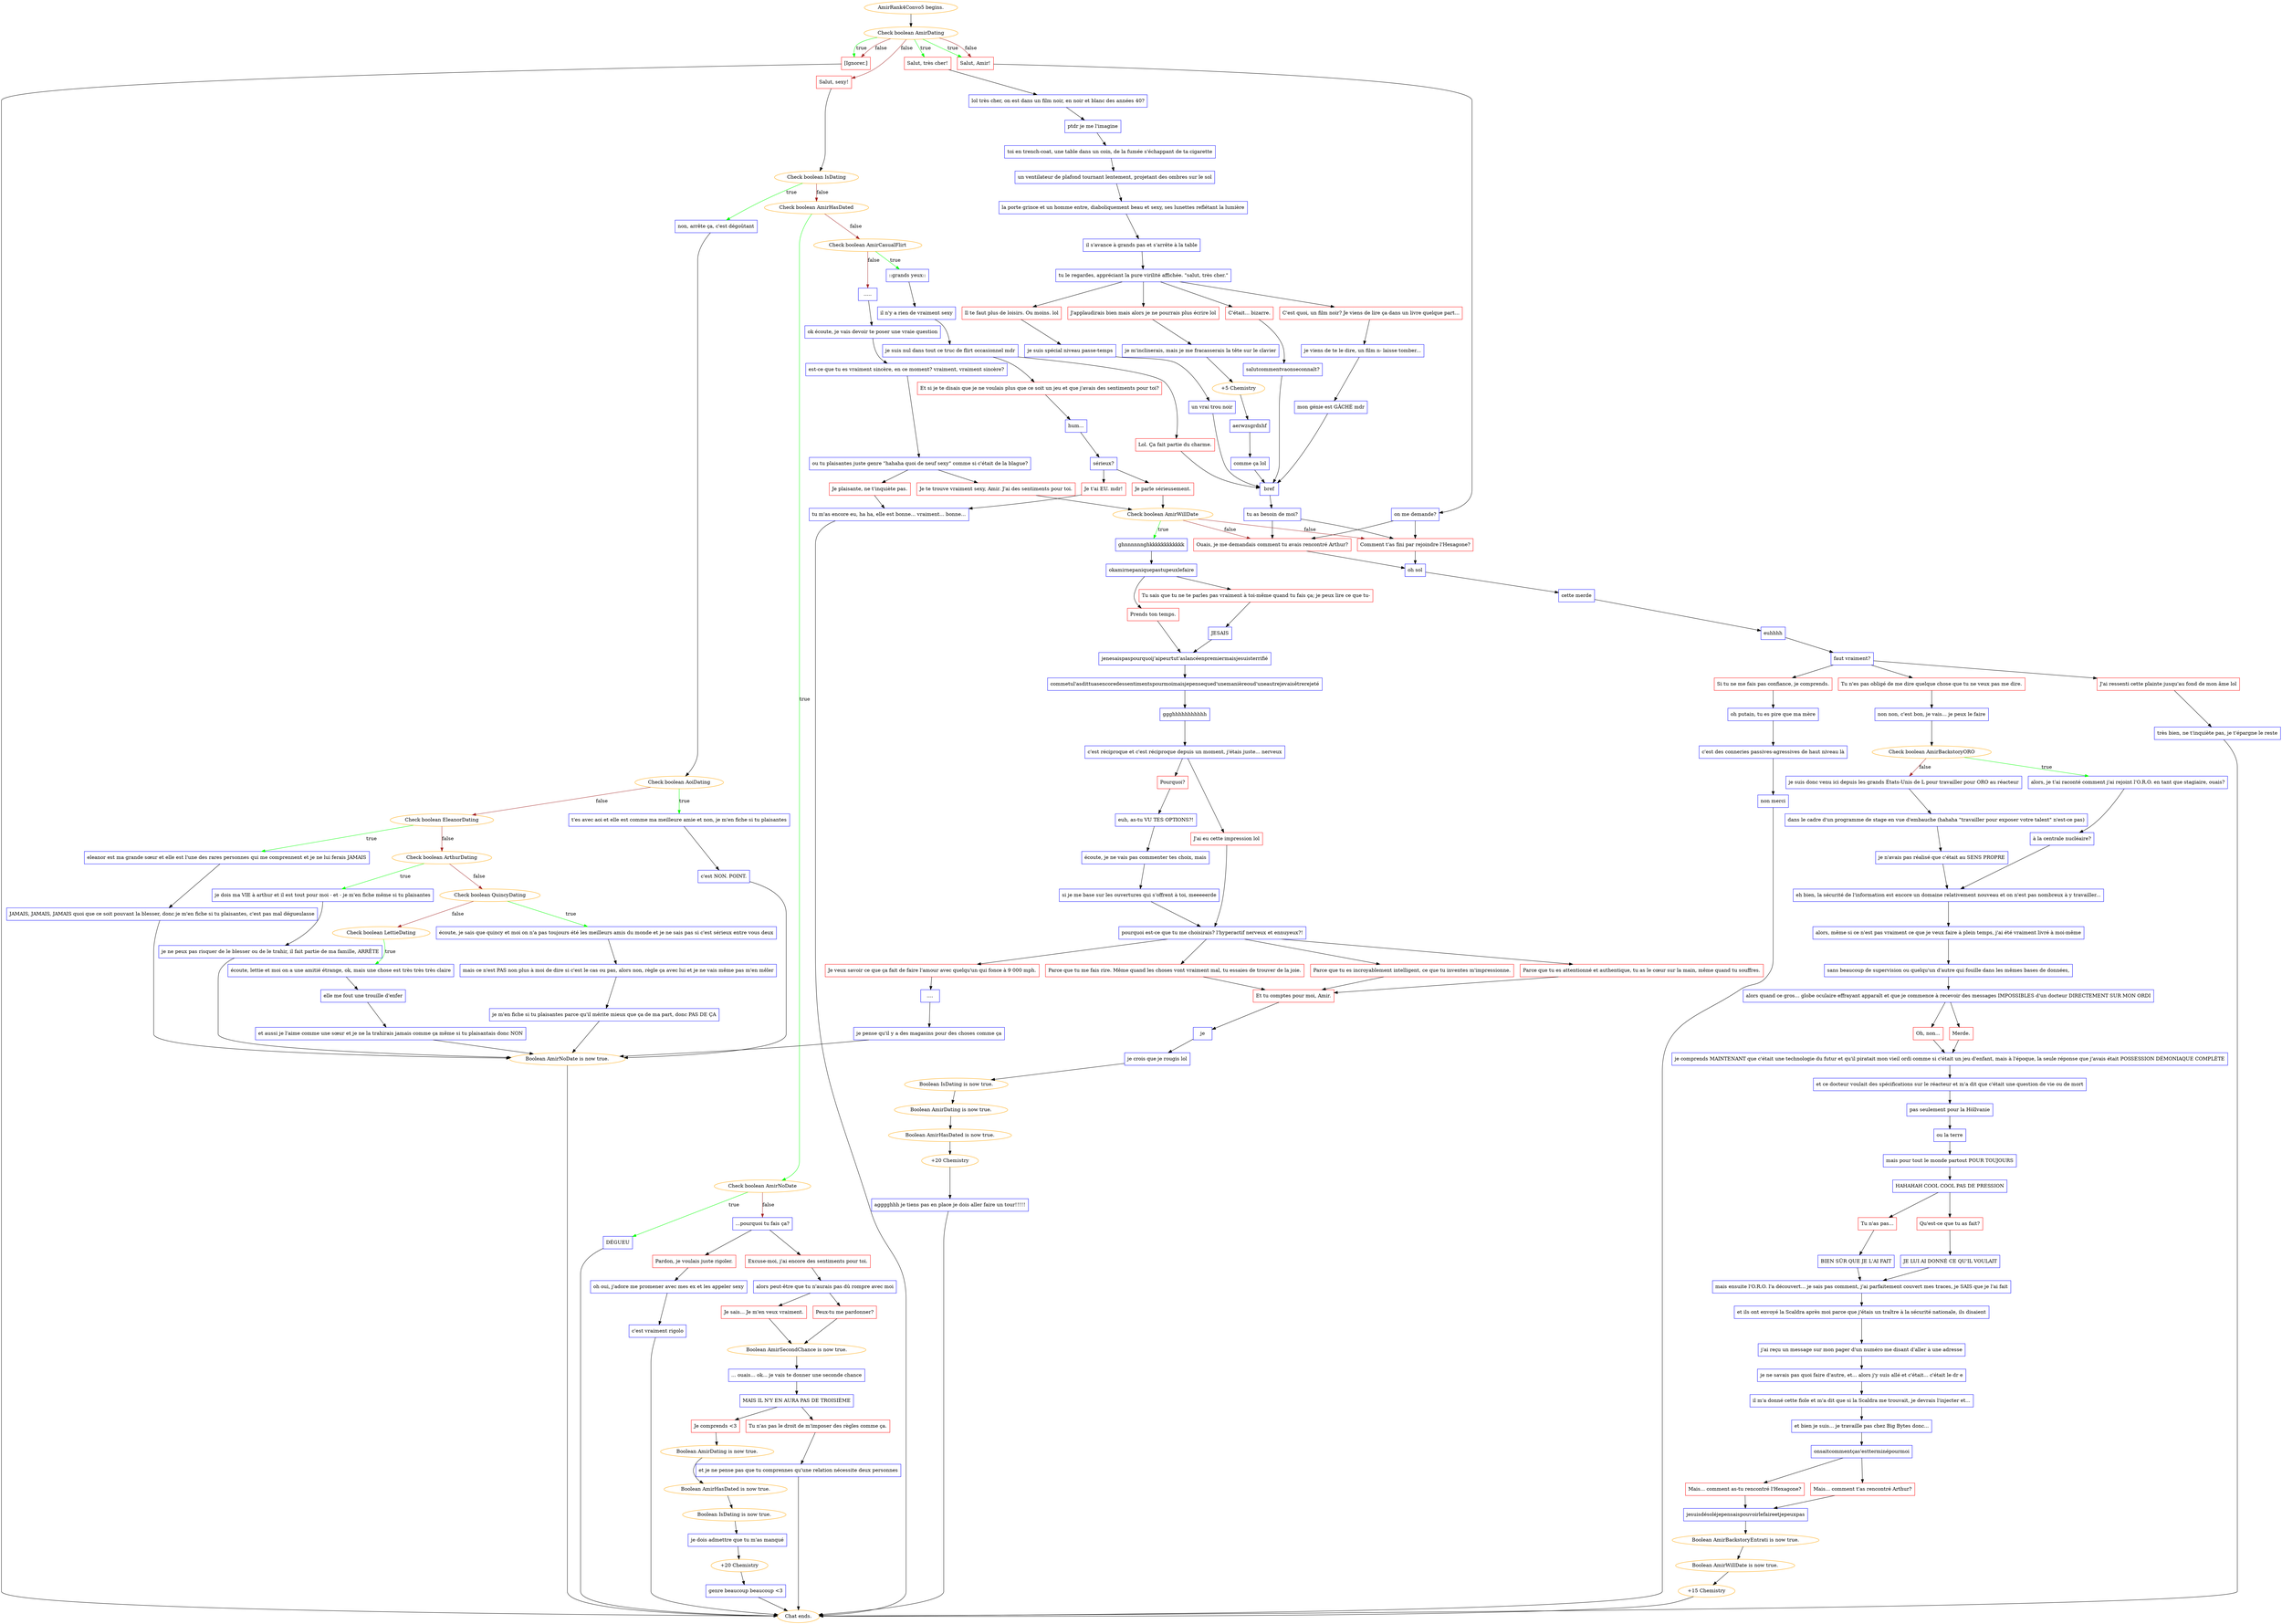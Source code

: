 digraph {
	"AmirRank4Convo5 begins." [color=orange];
		"AmirRank4Convo5 begins." -> j4038238885;
	j4038238885 [label="Check boolean AmirDating",color=orange];
		j4038238885 -> j2135076801 [label=true,color=green];
		j4038238885 -> j428486189 [label=true,color=green];
		j4038238885 -> j4177999804 [label=true,color=green];
		j4038238885 -> j230677892 [label=false,color=brown];
		j4038238885 -> j428486189 [label=false,color=brown];
		j4038238885 -> j4177999804 [label=false,color=brown];
	j2135076801 [label="Salut, très cher!",shape=box,color=red];
		j2135076801 -> j2994042433;
	j428486189 [label="Salut, Amir!",shape=box,color=red];
		j428486189 -> j3236321314;
	j4177999804 [label="[Ignorer.]",shape=box,color=red];
		j4177999804 -> "Chat ends.";
	j230677892 [label="Salut, sexy!",shape=box,color=red];
		j230677892 -> j3187119475;
	j2994042433 [label="lol très cher, on est dans un film noir, en noir et blanc des années 40?",shape=box,color=blue];
		j2994042433 -> j2197660527;
	j3236321314 [label="on me demande?",shape=box,color=blue];
		j3236321314 -> j1569353883;
		j3236321314 -> j1401325735;
	"Chat ends." [color=orange];
	j3187119475 [label="Check boolean IsDating",color=orange];
		j3187119475 -> j2770101982 [label=true,color=green];
		j3187119475 -> j2762511978 [label=false,color=brown];
	j2197660527 [label="ptdr je me l'imagine",shape=box,color=blue];
		j2197660527 -> j1688330247;
	j1569353883 [label="Comment t'as fini par rejoindre l'Hexagone?",shape=box,color=red];
		j1569353883 -> j1534684888;
	j1401325735 [label="Ouais, je me demandais comment tu avais rencontré Arthur?",shape=box,color=red];
		j1401325735 -> j1534684888;
	j2770101982 [label="non, arrête ça, c'est dégoûtant",shape=box,color=blue];
		j2770101982 -> j4121758529;
	j2762511978 [label="Check boolean AmirHasDated",color=orange];
		j2762511978 -> j583148247 [label=true,color=green];
		j2762511978 -> j3041935515 [label=false,color=brown];
	j1688330247 [label="toi en trench-coat, une table dans un coin, de la fumée s'échappant de ta cigarette",shape=box,color=blue];
		j1688330247 -> j3781763648;
	j1534684888 [label="oh sol",shape=box,color=blue];
		j1534684888 -> j2825787835;
	j4121758529 [label="Check boolean AoiDating",color=orange];
		j4121758529 -> j1357142311 [label=true,color=green];
		j4121758529 -> j3816408486 [label=false,color=brown];
	j583148247 [label="Check boolean AmirNoDate",color=orange];
		j583148247 -> j1485029470 [label=true,color=green];
		j583148247 -> j3911301211 [label=false,color=brown];
	j3041935515 [label="Check boolean AmirCasualFlirt",color=orange];
		j3041935515 -> j3158476391 [label=true,color=green];
		j3041935515 -> j1510810142 [label=false,color=brown];
	j3781763648 [label="un ventilateur de plafond tournant lentement, projetant des ombres sur le sol",shape=box,color=blue];
		j3781763648 -> j3828879914;
	j2825787835 [label="cette merde",shape=box,color=blue];
		j2825787835 -> j1443896412;
	j1357142311 [label="t'es avec aoi et elle est comme ma meilleure amie et non, je m'en fiche si tu plaisantes",shape=box,color=blue];
		j1357142311 -> j703287702;
	j3816408486 [label="Check boolean EleanorDating",color=orange];
		j3816408486 -> j1369825980 [label=true,color=green];
		j3816408486 -> j1390768341 [label=false,color=brown];
	j1485029470 [label="DÉGUEU",shape=box,color=blue];
		j1485029470 -> "Chat ends.";
	j3911301211 [label="...pourquoi tu fais ça?",shape=box,color=blue];
		j3911301211 -> j1911406070;
		j3911301211 -> j3370627084;
	j3158476391 [label="::grands yeux::",shape=box,color=blue];
		j3158476391 -> j3039650282;
	j1510810142 [label=".....",shape=box,color=blue];
		j1510810142 -> j3321237606;
	j3828879914 [label="la porte grince et un homme entre, diaboliquement beau et sexy, ses lunettes reflétant la lumière",shape=box,color=blue];
		j3828879914 -> j1588497431;
	j1443896412 [label="euhhhh",shape=box,color=blue];
		j1443896412 -> j2858745984;
	j703287702 [label="c'est NON. POINT.",shape=box,color=blue];
		j703287702 -> j1438323710;
	j1369825980 [label="eleanor est ma grande sœur et elle est l'une des rares personnes qui me comprennent et je ne lui ferais JAMAIS",shape=box,color=blue];
		j1369825980 -> j1301301898;
	j1390768341 [label="Check boolean ArthurDating",color=orange];
		j1390768341 -> j1417348443 [label=true,color=green];
		j1390768341 -> j4138058423 [label=false,color=brown];
	j1911406070 [label="Excuse-moi, j'ai encore des sentiments pour toi.",shape=box,color=red];
		j1911406070 -> j878615854;
	j3370627084 [label="Pardon, je voulais juste rigoler.",shape=box,color=red];
		j3370627084 -> j3229234354;
	j3039650282 [label="il n'y a rien de vraiment sexy",shape=box,color=blue];
		j3039650282 -> j1378103801;
	j3321237606 [label="ok écoute, je vais devoir te poser une vraie question",shape=box,color=blue];
		j3321237606 -> j363956712;
	j1588497431 [label="il s'avance à grands pas et s'arrête à la table",shape=box,color=blue];
		j1588497431 -> j556654824;
	j2858745984 [label="faut vraiment?",shape=box,color=blue];
		j2858745984 -> j3877820578;
		j2858745984 -> j2828365949;
		j2858745984 -> j43996280;
	j1438323710 [label="Boolean AmirNoDate is now true.",color=orange];
		j1438323710 -> "Chat ends.";
	j1301301898 [label="JAMAIS, JAMAIS, JAMAIS quoi que ce soit pouvant la blesser, donc je m'en fiche si tu plaisantes, c'est pas mal dégueulasse",shape=box,color=blue];
		j1301301898 -> j1438323710;
	j1417348443 [label="je dois ma VIE à arthur et il est tout pour moi - et - je m'en fiche même si tu plaisantes",shape=box,color=blue];
		j1417348443 -> j3919753553;
	j4138058423 [label="Check boolean QuincyDating",color=orange];
		j4138058423 -> j48023159 [label=true,color=green];
		j4138058423 -> j2396045377 [label=false,color=brown];
	j878615854 [label="alors peut-être que tu n'aurais pas dû rompre avec moi",shape=box,color=blue];
		j878615854 -> j1064189690;
		j878615854 -> j590433383;
	j3229234354 [label="oh oui, j'adore me promener avec mes ex et les appeler sexy",shape=box,color=blue];
		j3229234354 -> j1645573341;
	j1378103801 [label="je suis nul dans tout ce truc de flirt occasionnel mdr",shape=box,color=blue];
		j1378103801 -> j3401730195;
		j1378103801 -> j3511960232;
	j363956712 [label="est-ce que tu es vraiment sincère, en ce moment? vraiment, vraiment sincère?",shape=box,color=blue];
		j363956712 -> j1497501347;
	j556654824 [label="tu le regardes, appréciant la pure virilité affichée. \"salut, très cher.\"",shape=box,color=blue];
		j556654824 -> j4260720044;
		j556654824 -> j542398986;
		j556654824 -> j3517841367;
		j556654824 -> j1737408285;
	j3877820578 [label="Si tu ne me fais pas confiance, je comprends.",shape=box,color=red];
		j3877820578 -> j3976303115;
	j2828365949 [label="Tu n'es pas obligé de me dire quelque chose que tu ne veux pas me dire.",shape=box,color=red];
		j2828365949 -> j3167903326;
	j43996280 [label="J'ai ressenti cette plainte jusqu'au fond de mon âme lol",shape=box,color=red];
		j43996280 -> j946437259;
	j3919753553 [label="je ne peux pas risquer de le blesser ou de le trahir, il fait partie de ma famille, ARRÊTE",shape=box,color=blue];
		j3919753553 -> j1438323710;
	j48023159 [label="écoute, je sais que quincy et moi on n'a pas toujours été les meilleurs amis du monde et je ne sais pas si c'est sérieux entre vous deux",shape=box,color=blue];
		j48023159 -> j1270472936;
	j2396045377 [label="Check boolean LettieDating",color=orange];
		j2396045377 -> j988222249 [label=true,color=green];
	j1064189690 [label="Je sais... Je m'en veux vraiment.",shape=box,color=red];
		j1064189690 -> j973709948;
	j590433383 [label="Peux-tu me pardonner?",shape=box,color=red];
		j590433383 -> j973709948;
	j1645573341 [label="c'est vraiment rigolo",shape=box,color=blue];
		j1645573341 -> "Chat ends.";
	j3401730195 [label="Lol. Ça fait partie du charme.",shape=box,color=red];
		j3401730195 -> j1718051797;
	j3511960232 [label="Et si je te disais que je ne voulais plus que ce soit un jeu et que j'avais des sentiments pour toi?",shape=box,color=red];
		j3511960232 -> j3291695036;
	j1497501347 [label="ou tu plaisantes juste genre \"hahaha quoi de neuf sexy\" comme si c'était de la blague?",shape=box,color=blue];
		j1497501347 -> j138357317;
		j1497501347 -> j1541332665;
	j4260720044 [label="C'est quoi, un film noir? Je viens de lire ça dans un livre quelque part...",shape=box,color=red];
		j4260720044 -> j147068806;
	j542398986 [label="Il te faut plus de loisirs. Ou moins. lol",shape=box,color=red];
		j542398986 -> j3837865337;
	j3517841367 [label="J'applaudirais bien mais alors je ne pourrais plus écrire lol",shape=box,color=red];
		j3517841367 -> j1570251851;
	j1737408285 [label="C'était... bizarre.",shape=box,color=red];
		j1737408285 -> j3532008265;
	j3976303115 [label="oh putain, tu es pire que ma mère",shape=box,color=blue];
		j3976303115 -> j1114514666;
	j3167903326 [label="non non, c'est bon, je vais... je peux le faire",shape=box,color=blue];
		j3167903326 -> j752942042;
	j946437259 [label="très bien, ne t'inquiète pas, je t'épargne le reste",shape=box,color=blue];
		j946437259 -> "Chat ends.";
	j1270472936 [label="mais ce n'est PAS non plus à moi de dire si c'est le cas ou pas, alors non, règle ça avec lui et je ne vais même pas m'en mêler",shape=box,color=blue];
		j1270472936 -> j3954247693;
	j988222249 [label="écoute, lettie et moi on a une amitié étrange, ok, mais une chose est très très très claire",shape=box,color=blue];
		j988222249 -> j1474455104;
	j973709948 [label="Boolean AmirSecondChance is now true.",color=orange];
		j973709948 -> j4210049011;
	j1718051797 [label="bref",shape=box,color=blue];
		j1718051797 -> j1737183589;
	j3291695036 [label="hum...",shape=box,color=blue];
		j3291695036 -> j2788252845;
	j138357317 [label="Je te trouve vraiment sexy, Amir. J'ai des sentiments pour toi.",shape=box,color=red];
		j138357317 -> j3219135128;
	j1541332665 [label="Je plaisante, ne t'inquiète pas.",shape=box,color=red];
		j1541332665 -> j1614099732;
	j147068806 [label="je viens de te le dire, un film n- laisse tomber...",shape=box,color=blue];
		j147068806 -> j599791631;
	j3837865337 [label="je suis spécial niveau passe-temps",shape=box,color=blue];
		j3837865337 -> j1537785272;
	j1570251851 [label="je m'inclinerais, mais je me fracasserais la tête sur le clavier",shape=box,color=blue];
		j1570251851 -> j2934256451;
	j3532008265 [label="salutcommentvaonseconnaît?",shape=box,color=blue];
		j3532008265 -> j1718051797;
	j1114514666 [label="c'est des conneries passives-agressives de haut niveau là",shape=box,color=blue];
		j1114514666 -> j429712696;
	j752942042 [label="Check boolean AmirBackstoryORO",color=orange];
		j752942042 -> j2026898383 [label=true,color=green];
		j752942042 -> j2382636494 [label=false,color=brown];
	j3954247693 [label="je m'en fiche si tu plaisantes parce qu'il mérite mieux que ça de ma part, donc PAS DE ÇA",shape=box,color=blue];
		j3954247693 -> j1438323710;
	j1474455104 [label="elle me fout une trouille d'enfer",shape=box,color=blue];
		j1474455104 -> j887956492;
	j4210049011 [label="... ouais... ok... je vais te donner une seconde chance",shape=box,color=blue];
		j4210049011 -> j2986359779;
	j1737183589 [label="tu as besoin de moi?",shape=box,color=blue];
		j1737183589 -> j1569353883;
		j1737183589 -> j1401325735;
	j2788252845 [label="sérieux?",shape=box,color=blue];
		j2788252845 -> j4231002289;
		j2788252845 -> j3751422024;
	j3219135128 [label="Check boolean AmirWillDate",color=orange];
		j3219135128 -> j2777516308 [label=true,color=green];
		j3219135128 -> j1569353883 [label=false,color=brown];
		j3219135128 -> j1401325735 [label=false,color=brown];
	j1614099732 [label="tu m'as encore eu, ha ha, elle est bonne... vraiment... bonne...",shape=box,color=blue];
		j1614099732 -> "Chat ends.";
	j599791631 [label="mon génie est GÂCHÉ mdr",shape=box,color=blue];
		j599791631 -> j1718051797;
	j1537785272 [label="un vrai trou noir",shape=box,color=blue];
		j1537785272 -> j1718051797;
	j2934256451 [label="+5 Chemistry",color=orange];
		j2934256451 -> j112203455;
	j429712696 [label="non merci",shape=box,color=blue];
		j429712696 -> "Chat ends.";
	j2026898383 [label="alors, je t'ai raconté comment j'ai rejoint l'O.R.O. en tant que stagiaire, ouais?",shape=box,color=blue];
		j2026898383 -> j3967889976;
	j2382636494 [label="je suis donc venu ici depuis les grands États-Unis de L pour travailler pour ORO au réacteur",shape=box,color=blue];
		j2382636494 -> j2341761173;
	j887956492 [label="et aussi je l'aime comme une sœur et je ne la trahirais jamais comme ça même si tu plaisantais donc NON",shape=box,color=blue];
		j887956492 -> j1438323710;
	j2986359779 [label="MAIS IL N'Y EN AURA PAS DE TROISIÈME",shape=box,color=blue];
		j2986359779 -> j1891345677;
		j2986359779 -> j371710940;
	j4231002289 [label="Je parle sérieusement.",shape=box,color=red];
		j4231002289 -> j3219135128;
	j3751422024 [label="Je t'ai EU. mdr!",shape=box,color=red];
		j3751422024 -> j1614099732;
	j2777516308 [label="ghnnnnnnghkkkkkkkkkkkk",shape=box,color=blue];
		j2777516308 -> j1870856078;
	j112203455 [label="aerwzsgrdxhf",shape=box,color=blue];
		j112203455 -> j3080834692;
	j3967889976 [label="à la centrale nucléaire?",shape=box,color=blue];
		j3967889976 -> j1812777171;
	j2341761173 [label="dans le cadre d'un programme de stage en vue d'embauche (hahaha \"travailler pour exposer votre talent\" n'est-ce pas)",shape=box,color=blue];
		j2341761173 -> j2923331569;
	j1891345677 [label="Je comprends <3",shape=box,color=red];
		j1891345677 -> j752486275;
	j371710940 [label="Tu n'as pas le droit de m'imposer des règles comme ça.",shape=box,color=red];
		j371710940 -> j1183585623;
	j1870856078 [label="okamirnepaniquepastupeuxlefaire",shape=box,color=blue];
		j1870856078 -> j2046628153;
		j1870856078 -> j816862549;
	j3080834692 [label="comme ça lol",shape=box,color=blue];
		j3080834692 -> j1718051797;
	j1812777171 [label="eh bien, la sécurité de l'information est encore un domaine relativement nouveau et on n'est pas nombreux à y travailler...",shape=box,color=blue];
		j1812777171 -> j3878250168;
	j2923331569 [label="je n'avais pas réalisé que c'était au SENS PROPRE",shape=box,color=blue];
		j2923331569 -> j1812777171;
	j752486275 [label="Boolean AmirDating is now true.",color=orange];
		j752486275 -> j2495028931;
	j1183585623 [label="et je ne pense pas que tu comprennes qu'une relation nécessite deux personnes",shape=box,color=blue];
		j1183585623 -> "Chat ends.";
	j2046628153 [label="Prends ton temps.",shape=box,color=red];
		j2046628153 -> j4282970837;
	j816862549 [label="Tu sais que tu ne te parles pas vraiment à toi-même quand tu fais ça; je peux lire ce que tu-",shape=box,color=red];
		j816862549 -> j2385805231;
	j3878250168 [label="alors, même si ce n'est pas vraiment ce que je veux faire à plein temps, j'ai été vraiment livré à moi-même",shape=box,color=blue];
		j3878250168 -> j1358019509;
	j2495028931 [label="Boolean AmirHasDated is now true.",color=orange];
		j2495028931 -> j1376724785;
	j4282970837 [label="jenesaispaspourquoij'aipeurtut'aslancéenpremiermaisjesuisterrifié",shape=box,color=blue];
		j4282970837 -> j1187402160;
	j2385805231 [label="JESAIS",shape=box,color=blue];
		j2385805231 -> j4282970837;
	j1358019509 [label="sans beaucoup de supervision ou quelqu'un d'autre qui fouille dans les mêmes bases de données,",shape=box,color=blue];
		j1358019509 -> j974811469;
	j1376724785 [label="Boolean IsDating is now true.",color=orange];
		j1376724785 -> j1435342765;
	j1187402160 [label="commetul'asdittuasencoredessentimentspourmoimaisjepensequed'unemanièreoud'uneautrejevaisêtrerejeté",shape=box,color=blue];
		j1187402160 -> j846456373;
	j974811469 [label="alors quand ce gros... globe oculaire effrayant apparaît et que je commence à recevoir des messages IMPOSSIBLES d'un docteur DIRECTEMENT SUR MON ORDI",shape=box,color=blue];
		j974811469 -> j3567063570;
		j974811469 -> j2322328079;
	j1435342765 [label="je dois admettre que tu m'as manqué",shape=box,color=blue];
		j1435342765 -> j2082346432;
	j846456373 [label="ggghhhhhhhhhhh",shape=box,color=blue];
		j846456373 -> j744983189;
	j3567063570 [label="Oh, non...",shape=box,color=red];
		j3567063570 -> j1185087030;
	j2322328079 [label="Merde.",shape=box,color=red];
		j2322328079 -> j1185087030;
	j2082346432 [label="+20 Chemistry",color=orange];
		j2082346432 -> j1352198252;
	j744983189 [label="c'est réciproque et c'est réciproque depuis un moment, j'étais juste... nerveux",shape=box,color=blue];
		j744983189 -> j551432106;
		j744983189 -> j2687624417;
	j1185087030 [label="je comprends MAINTENANT que c'était une technologie du futur et qu'il piratait mon vieil ordi comme si c'était un jeu d'enfant, mais à l'époque, la seule réponse que j'avais était POSSESSION DÉMONIAQUE COMPLÈTE",shape=box,color=blue];
		j1185087030 -> j463662357;
	j1352198252 [label="genre beaucoup beaucoup <3",shape=box,color=blue];
		j1352198252 -> "Chat ends.";
	j551432106 [label="J'ai eu cette impression lol",shape=box,color=red];
		j551432106 -> j2572959517;
	j2687624417 [label="Pourquoi?",shape=box,color=red];
		j2687624417 -> j1376926214;
	j463662357 [label="et ce docteur voulait des spécifications sur le réacteur et m'a dit que c'était une question de vie ou de mort",shape=box,color=blue];
		j463662357 -> j2841578857;
	j2572959517 [label="pourquoi est-ce que tu me choisirais? l'hyperactif nerveux et ennuyeux?!",shape=box,color=blue];
		j2572959517 -> j3132603712;
		j2572959517 -> j439801554;
		j2572959517 -> j4292053485;
		j2572959517 -> j3772093090;
	j1376926214 [label="euh, as-tu VU TES OPTIONS?!",shape=box,color=blue];
		j1376926214 -> j1989213300;
	j2841578857 [label="pas seulement pour la Höllvanie",shape=box,color=blue];
		j2841578857 -> j1494478454;
	j3132603712 [label="Parce que tu es incroyablement intelligent, ce que tu inventes m'impressionne.",shape=box,color=red];
		j3132603712 -> j202948472;
	j439801554 [label="Parce que tu es attentionné et authentique, tu as le cœur sur la main, même quand tu souffres.",shape=box,color=red];
		j439801554 -> j202948472;
	j4292053485 [label="Parce que tu me fais rire. Même quand les choses vont vraiment mal, tu essaies de trouver de la joie.",shape=box,color=red];
		j4292053485 -> j202948472;
	j3772093090 [label="Je veux savoir ce que ça fait de faire l'amour avec quelqu'un qui fonce à 9 000 mph.",shape=box,color=red];
		j3772093090 -> j2751220496;
	j1989213300 [label="écoute, je ne vais pas commenter tes choix, mais",shape=box,color=blue];
		j1989213300 -> j928988878;
	j1494478454 [label="ou la terre",shape=box,color=blue];
		j1494478454 -> j957361506;
	j202948472 [label="Et tu comptes pour moi, Amir.",shape=box,color=red];
		j202948472 -> j1565033320;
	j2751220496 [label="....",shape=box,color=blue];
		j2751220496 -> j2839472294;
	j928988878 [label="si je me base sur les ouvertures qui s'offrent à toi, meeeeerde",shape=box,color=blue];
		j928988878 -> j2572959517;
	j957361506 [label="mais pour tout le monde partout POUR TOUJOURS",shape=box,color=blue];
		j957361506 -> j2045751146;
	j1565033320 [label="je",shape=box,color=blue];
		j1565033320 -> j2025077999;
	j2839472294 [label="je pense qu'il y a des magasins pour des choses comme ça",shape=box,color=blue];
		j2839472294 -> j1438323710;
	j2045751146 [label="HAHAHAH COOL COOL PAS DE PRESSION",shape=box,color=blue];
		j2045751146 -> j2287551192;
		j2045751146 -> j3859164820;
	j2025077999 [label="je crois que je rougis lol",shape=box,color=blue];
		j2025077999 -> j1724667794;
	j2287551192 [label="Qu'est-ce que tu as fait?",shape=box,color=red];
		j2287551192 -> j2151029175;
	j3859164820 [label="Tu n'as pas...",shape=box,color=red];
		j3859164820 -> j2702590734;
	j1724667794 [label="Boolean IsDating is now true.",color=orange];
		j1724667794 -> j3597046788;
	j2151029175 [label="JE LUI AI DONNÉ CE QU'IL VOULAIT",shape=box,color=blue];
		j2151029175 -> j3543554652;
	j2702590734 [label="BIEN SÛR QUE JE L'AI FAIT",shape=box,color=blue];
		j2702590734 -> j3543554652;
	j3597046788 [label="Boolean AmirDating is now true.",color=orange];
		j3597046788 -> j3840336201;
	j3543554652 [label="mais ensuite l'O.R.O. l'a découvert... je sais pas comment, j'ai parfaitement couvert mes traces, je SAIS que je l'ai fait",shape=box,color=blue];
		j3543554652 -> j2431424011;
	j3840336201 [label="Boolean AmirHasDated is now true.",color=orange];
		j3840336201 -> j4118992405;
	j2431424011 [label="et ils ont envoyé la Scaldra après moi parce que j'étais un traître à la sécurité nationale, ils disaient",shape=box,color=blue];
		j2431424011 -> j863939910;
	j4118992405 [label="+20 Chemistry",color=orange];
		j4118992405 -> j1075685545;
	j863939910 [label="j'ai reçu un message sur mon pager d'un numéro me disant d'aller à une adresse",shape=box,color=blue];
		j863939910 -> j387769288;
	j1075685545 [label="agggghhh je tiens pas en place je dois aller faire un tour!!!!!",shape=box,color=blue];
		j1075685545 -> "Chat ends.";
	j387769288 [label="je ne savais pas quoi faire d'autre, et... alors j'y suis allé et c'était... c'était le dr e",shape=box,color=blue];
		j387769288 -> j3944037798;
	j3944037798 [label="il m'a donné cette fiole et m'a dit que si la Scaldra me trouvait, je devrais l'injecter et...",shape=box,color=blue];
		j3944037798 -> j1623222168;
	j1623222168 [label="et bien je suis... je travaille pas chez Big Bytes donc...",shape=box,color=blue];
		j1623222168 -> j3942918345;
	j3942918345 [label="onsaitcommentças'estterminépourmoi",shape=box,color=blue];
		j3942918345 -> j3821311180;
		j3942918345 -> j1020461648;
	j3821311180 [label="Mais... comment as-tu rencontré l'Hexagone?",shape=box,color=red];
		j3821311180 -> j481532939;
	j1020461648 [label="Mais... comment t'as rencontré Arthur?",shape=box,color=red];
		j1020461648 -> j481532939;
	j481532939 [label="jesuisdésoléjepensaispouvoirlefaireetjepeuxpas",shape=box,color=blue];
		j481532939 -> j796369039;
	j796369039 [label="Boolean AmirBackstoryEntrati is now true.",color=orange];
		j796369039 -> j439853534;
	j439853534 [label="Boolean AmirWillDate is now true.",color=orange];
		j439853534 -> j374273682;
	j374273682 [label="+15 Chemistry",color=orange];
		j374273682 -> "Chat ends.";
}